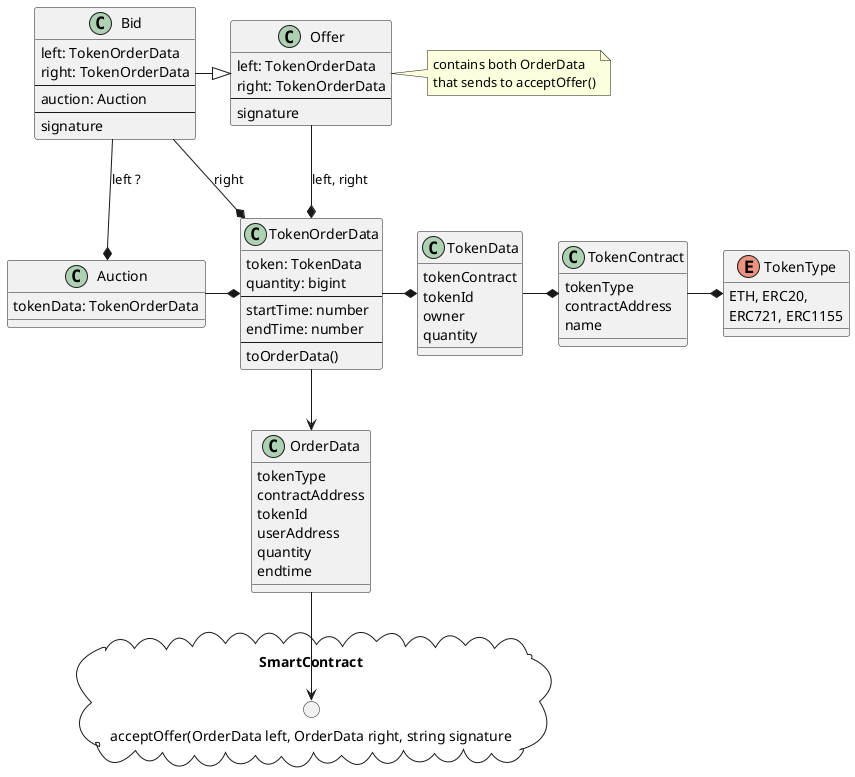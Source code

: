 @startuml
'https://plantuml.com/class-diagram


enum TokenType {
    ETH, ERC20,
    ERC721, ERC1155
}

class TokenContract {
    tokenType
    contractAddress
    name
}

class TokenData {
    tokenContract
    tokenId
    owner
    quantity
}


class TokenOrderData {
    token: TokenData
    quantity: bigint
    --
    startTime: number
    endTime: number
    --
    toOrderData()
}


TokenOrderData --> OrderData

TokenOrderData -* TokenData
TokenData -* TokenContract
TokenContract -* TokenType


class Offer {
    left: TokenOrderData
    right: TokenOrderData
    --
    signature
}

note right
contains both OrderData
that sends to acceptOffer()
endnote

class Bid {
    left: TokenOrderData
    right: TokenOrderData
    --
    auction: Auction
    --
    signature
}


class Auction {
    tokenData: TokenOrderData
}


Bid --* Auction : left ?
Bid --* TokenOrderData : right

Offer --* TokenOrderData : left, right

Bid -|> Offer
Auction -* TokenOrderData

class OrderData {
    tokenType
    contractAddress
    tokenId
    userAddress
    quantity
    endtime
}


package SmartContract <<Cloud>> {
circle "acceptOffer(OrderData left, OrderData right, string signature" as acceptOffer
OrderData --> acceptOffer
}

@enduml
